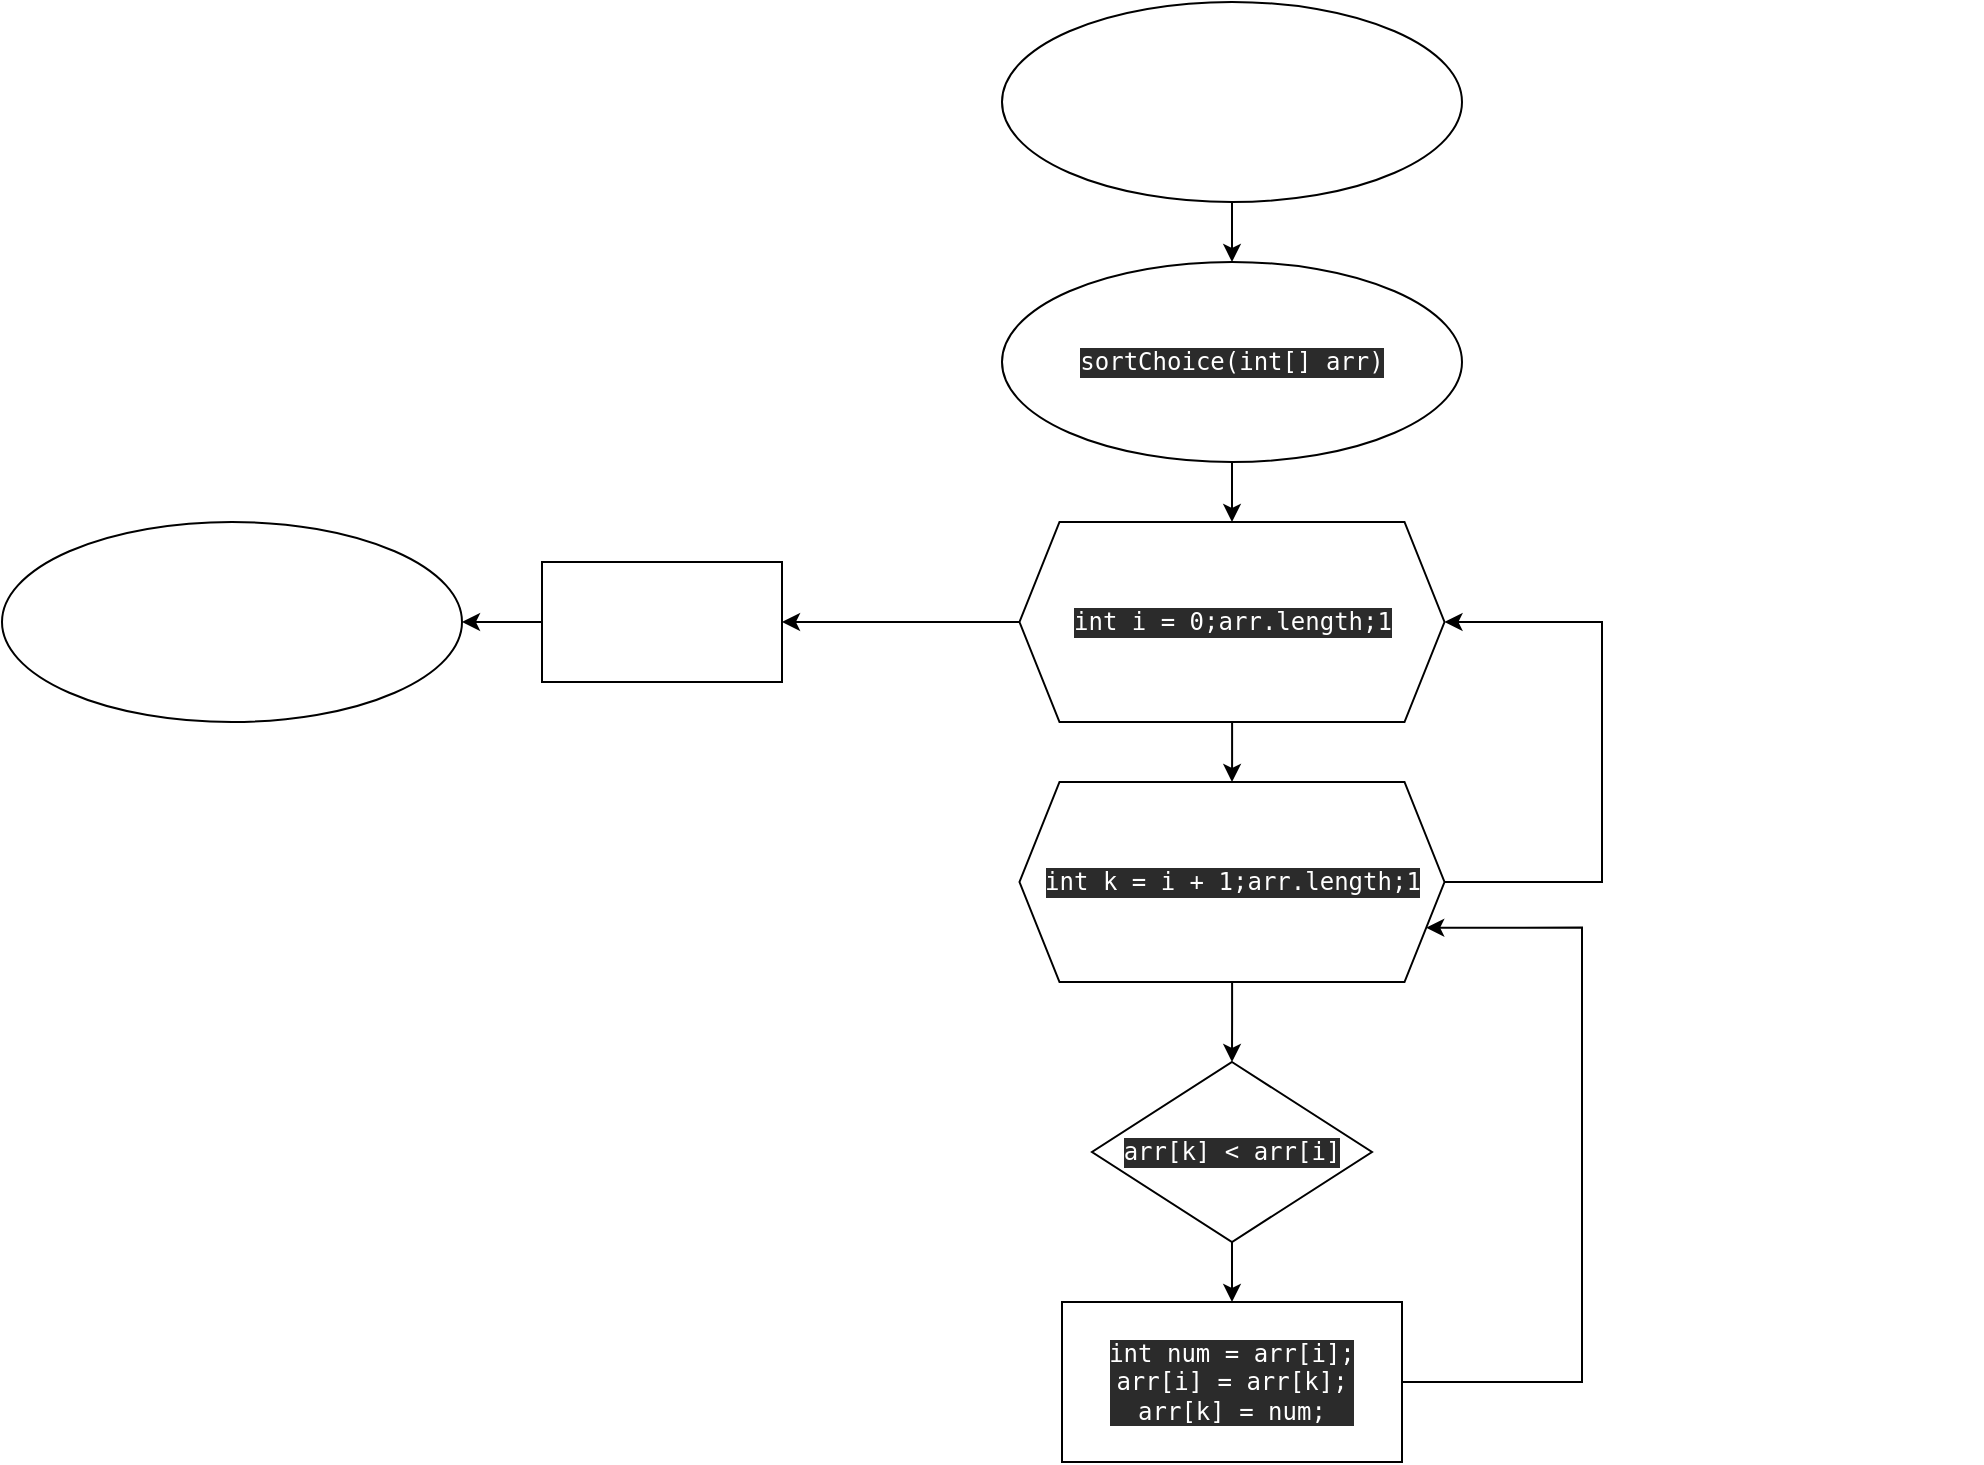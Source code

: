 <mxfile version="20.5.3" type="embed"><diagram id="23iRSUPoRavnBvh4doch" name="Page-1"><mxGraphModel dx="2114" dy="878" grid="1" gridSize="10" guides="1" tooltips="1" connect="1" arrows="1" fold="1" page="1" pageScale="1" pageWidth="827" pageHeight="1169" math="0" shadow="0"><root><mxCell id="0"/><mxCell id="1" parent="0"/><mxCell id="2" style="edgeStyle=orthogonalEdgeStyle;rounded=0;orthogonalLoop=1;jettySize=auto;html=1;entryX=0.5;entryY=0;entryDx=0;entryDy=0;fontColor=#FFFFFF;" edge="1" parent="1" source="3" target="6"><mxGeometry relative="1" as="geometry"/></mxCell><mxCell id="3" value="&lt;font style=&quot;font-size: 20px;&quot;&gt;Початок&lt;/font&gt;" style="ellipse;whiteSpace=wrap;html=1;fontColor=#FFFFFF;" vertex="1" parent="1"><mxGeometry x="-110" y="10" width="230" height="100" as="geometry"/></mxCell><mxCell id="4" value="&lt;span style=&quot;font-size: 20px;&quot;&gt;Кінець&lt;/span&gt;" style="ellipse;whiteSpace=wrap;html=1;fontColor=#FFFFFF;" vertex="1" parent="1"><mxGeometry x="-610" y="270" width="230" height="100" as="geometry"/></mxCell><mxCell id="5" style="edgeStyle=orthogonalEdgeStyle;rounded=0;orthogonalLoop=1;jettySize=auto;html=1;entryX=0.5;entryY=0;entryDx=0;entryDy=0;fontColor=#FFFFFF;" edge="1" parent="1" source="6" target="9"><mxGeometry relative="1" as="geometry"/></mxCell><mxCell id="6" value="&lt;div style=&quot;background-color: rgb(43, 43, 43); font-family: &amp;quot;JetBrains Mono&amp;quot;, monospace;&quot;&gt;&lt;pre&gt;sortChoice(int[] arr)&lt;/pre&gt;&lt;/div&gt;" style="ellipse;whiteSpace=wrap;html=1;fontColor=#FFFFFF;" vertex="1" parent="1"><mxGeometry x="-110" y="140" width="230" height="100" as="geometry"/></mxCell><mxCell id="7" style="edgeStyle=orthogonalEdgeStyle;rounded=0;orthogonalLoop=1;jettySize=auto;html=1;entryX=0.5;entryY=0;entryDx=0;entryDy=0;fontColor=#FFFFFF;" edge="1" parent="1" source="9" target="12"><mxGeometry relative="1" as="geometry"/></mxCell><mxCell id="8" style="edgeStyle=orthogonalEdgeStyle;rounded=0;orthogonalLoop=1;jettySize=auto;html=1;entryX=1;entryY=0.5;entryDx=0;entryDy=0;fontColor=#FFFFFF;" edge="1" parent="1" source="9" target="18"><mxGeometry relative="1" as="geometry"/></mxCell><mxCell id="9" value="&lt;div style=&quot;background-color: rgb(43, 43, 43); font-family: &amp;quot;JetBrains Mono&amp;quot;, monospace;&quot;&gt;&lt;pre&gt;int i = &lt;span style=&quot;&quot;&gt;0&lt;/span&gt;&lt;span style=&quot;&quot;&gt;;&lt;/span&gt;arr.&lt;span style=&quot;&quot;&gt;length&lt;/span&gt;&lt;span style=&quot;&quot;&gt;;1&lt;/span&gt;&lt;/pre&gt;&lt;/div&gt;" style="shape=hexagon;perimeter=hexagonPerimeter2;whiteSpace=wrap;html=1;fixedSize=1;fontColor=#FFFFFF;" vertex="1" parent="1"><mxGeometry x="-101.25" y="270" width="212.5" height="100" as="geometry"/></mxCell><mxCell id="10" style="edgeStyle=orthogonalEdgeStyle;rounded=0;orthogonalLoop=1;jettySize=auto;html=1;entryX=0.5;entryY=0;entryDx=0;entryDy=0;fontColor=#FFFFFF;" edge="1" parent="1" source="12" target="14"><mxGeometry relative="1" as="geometry"/></mxCell><mxCell id="11" style="edgeStyle=orthogonalEdgeStyle;rounded=0;orthogonalLoop=1;jettySize=auto;html=1;entryX=1;entryY=0.5;entryDx=0;entryDy=0;exitX=1;exitY=0.5;exitDx=0;exitDy=0;fontColor=#FFFFFF;" edge="1" parent="1" source="12" target="9"><mxGeometry relative="1" as="geometry"><Array as="points"><mxPoint x="190" y="450"/><mxPoint x="190" y="320"/></Array></mxGeometry></mxCell><mxCell id="12" value="&lt;div style=&quot;background-color: rgb(43, 43, 43); font-family: &amp;quot;JetBrains Mono&amp;quot;, monospace;&quot;&gt;&lt;pre&gt;&lt;div style=&quot;font-family: &amp;quot;JetBrains Mono&amp;quot;, monospace;&quot;&gt;&lt;pre&gt;int k = i + &lt;span style=&quot;&quot;&gt;1&lt;/span&gt;&lt;span style=&quot;&quot;&gt;;&lt;/span&gt;arr.&lt;span style=&quot;&quot;&gt;length&lt;/span&gt;&lt;span style=&quot;&quot;&gt;;1&lt;/span&gt;&lt;/pre&gt;&lt;/div&gt;&lt;/pre&gt;&lt;/div&gt;" style="shape=hexagon;perimeter=hexagonPerimeter2;whiteSpace=wrap;html=1;fixedSize=1;fontColor=#FFFFFF;" vertex="1" parent="1"><mxGeometry x="-101.25" y="400" width="212.5" height="100" as="geometry"/></mxCell><mxCell id="13" style="edgeStyle=orthogonalEdgeStyle;rounded=0;orthogonalLoop=1;jettySize=auto;html=1;entryX=0.5;entryY=0;entryDx=0;entryDy=0;fontColor=#FFFFFF;" edge="1" parent="1" source="14" target="16"><mxGeometry relative="1" as="geometry"/></mxCell><mxCell id="14" value="&lt;div style=&quot;background-color: rgb(43, 43, 43); font-family: &amp;quot;JetBrains Mono&amp;quot;, monospace;&quot;&gt;&lt;pre&gt;arr[k] &amp;lt; arr[i]&lt;/pre&gt;&lt;/div&gt;" style="rhombus;whiteSpace=wrap;html=1;fontColor=#FFFFFF;" vertex="1" parent="1"><mxGeometry x="-65" y="540" width="140" height="90" as="geometry"/></mxCell><mxCell id="15" style="edgeStyle=orthogonalEdgeStyle;rounded=0;orthogonalLoop=1;jettySize=auto;html=1;entryX=1;entryY=0.75;entryDx=0;entryDy=0;exitX=1;exitY=0.5;exitDx=0;exitDy=0;fontColor=#FFFFFF;" edge="1" parent="1" source="16" target="12"><mxGeometry relative="1" as="geometry"><Array as="points"><mxPoint x="180" y="700"/><mxPoint x="180" y="473"/></Array></mxGeometry></mxCell><mxCell id="16" value="&lt;div style=&quot;background-color: rgb(43, 43, 43); font-family: &amp;quot;JetBrains Mono&amp;quot;, monospace;&quot;&gt;&lt;pre&gt;int num = arr[i]&lt;span style=&quot;&quot;&gt;;&lt;br&gt;&lt;/span&gt;arr[i] = arr[k]&lt;span style=&quot;&quot;&gt;;&lt;br&gt;&lt;/span&gt;arr[k] = num&lt;span style=&quot;&quot;&gt;;&lt;/span&gt;&lt;/pre&gt;&lt;/div&gt;" style="whiteSpace=wrap;html=1;fontColor=#FFFFFF;" vertex="1" parent="1"><mxGeometry x="-80" y="660" width="170" height="80" as="geometry"/></mxCell><mxCell id="17" style="edgeStyle=orthogonalEdgeStyle;rounded=0;orthogonalLoop=1;jettySize=auto;html=1;entryX=1;entryY=0.5;entryDx=0;entryDy=0;fontColor=#FFFFFF;" edge="1" parent="1" source="18" target="4"><mxGeometry relative="1" as="geometry"/></mxCell><mxCell id="18" value="return arr;" style="rounded=0;whiteSpace=wrap;html=1;fontColor=#FFFFFF;" vertex="1" parent="1"><mxGeometry x="-340" y="290" width="120" height="60" as="geometry"/></mxCell><mxCell id="19" value="Так" style="text;html=1;align=center;verticalAlign=middle;resizable=0;points=[];autosize=1;strokeColor=none;fillColor=none;fontColor=#FFFFFF;" vertex="1" parent="1"><mxGeometry x="10" y="620" width="40" height="30" as="geometry"/></mxCell><mxCell id="20" value="так" style="text;html=1;align=center;verticalAlign=middle;resizable=0;points=[];autosize=1;strokeColor=none;fillColor=none;fontColor=#FFFFFF;" vertex="1" parent="1"><mxGeometry x="10" y="500" width="40" height="30" as="geometry"/></mxCell><mxCell id="21" value="так" style="text;html=1;align=center;verticalAlign=middle;resizable=0;points=[];autosize=1;strokeColor=none;fillColor=none;fontColor=#FFFFFF;" vertex="1" parent="1"><mxGeometry x="10" y="370" width="40" height="30" as="geometry"/></mxCell><mxCell id="22" value="Ні" style="text;html=1;align=center;verticalAlign=middle;resizable=0;points=[];autosize=1;strokeColor=none;fillColor=none;fontColor=#FFFFFF;" vertex="1" parent="1"><mxGeometry x="110" y="420" width="30" height="30" as="geometry"/></mxCell><mxCell id="23" value="Ні" style="text;html=1;align=center;verticalAlign=middle;resizable=0;points=[];autosize=1;strokeColor=none;fillColor=none;fontColor=#FFFFFF;" vertex="1" parent="1"><mxGeometry x="-130" y="290" width="30" height="30" as="geometry"/></mxCell><mxCell id="24" value="В кращому випадку - O (n^2)&lt;br&gt;В середньому випадку - O (n^2)&lt;br&gt;В гіршому випадку - O (n^2)" style="text;html=1;align=center;verticalAlign=middle;resizable=0;points=[];autosize=1;strokeColor=none;fillColor=none;fontColor=#FFFFFF;" vertex="1" parent="1"><mxGeometry x="180" y="53" width="200" height="60" as="geometry"/></mxCell></root></mxGraphModel></diagram></mxfile>